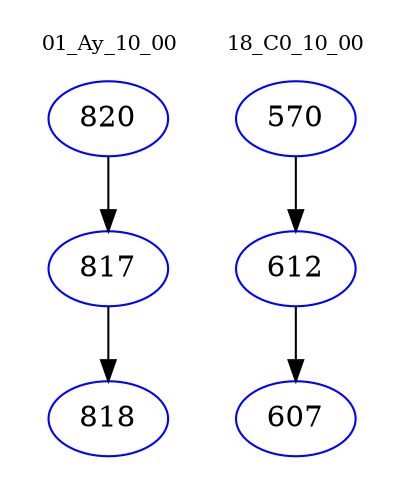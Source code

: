 digraph{
subgraph cluster_0 {
color = white
label = "01_Ay_10_00";
fontsize=10;
T0_820 [label="820", color="blue"]
T0_820 -> T0_817 [color="black"]
T0_817 [label="817", color="blue"]
T0_817 -> T0_818 [color="black"]
T0_818 [label="818", color="blue"]
}
subgraph cluster_1 {
color = white
label = "18_C0_10_00";
fontsize=10;
T1_570 [label="570", color="blue"]
T1_570 -> T1_612 [color="black"]
T1_612 [label="612", color="blue"]
T1_612 -> T1_607 [color="black"]
T1_607 [label="607", color="blue"]
}
}
